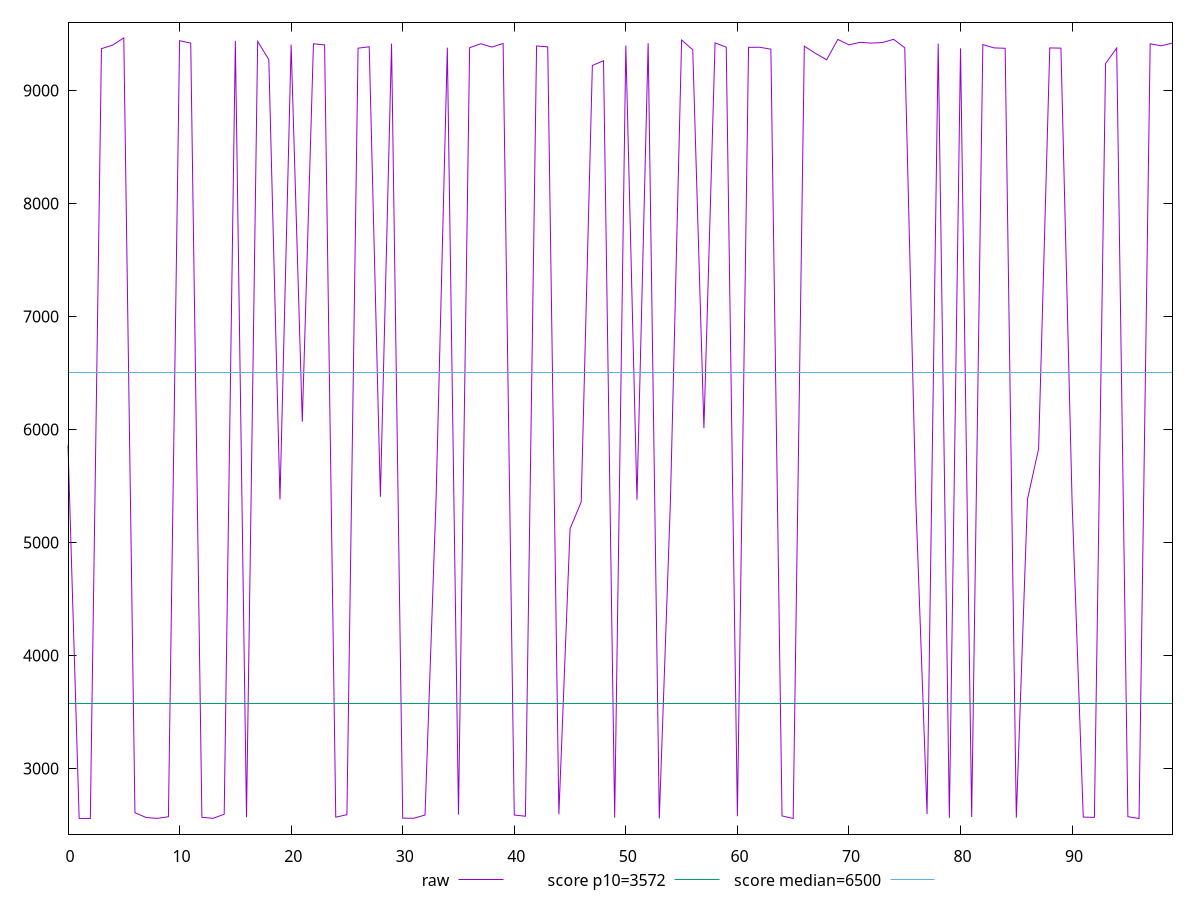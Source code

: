 reset

$raw <<EOF
0 5861.740499999998
1 2558.2239999999993
2 2558.588
3 9369.437600000001
4 9400.8582
5 9464.589000000002
6 2609.045
7 2566.8467
8 2558.8292
9 2573.422
10 9440.115399999999
11 9418.084
12 2568.058
13 2559.338
14 2595.386
15 9437.998
16 2569.3178999999996
17 9433.958999999999
18 9272.492999999999
19 5379.862999999999
20 9405.779
21 6068.0985
22 9412.5408
23 9402.5332
24 2569.317
25 2591.501
26 9373.675
27 9386.0284
28 5403.788000000002
29 9413.784
30 2561.044
31 2559.8266
32 2588.6299999999997
33 5411.812999999997
34 9378.190600000002
35 2592.2616000000003
36 9378.106000000002
37 9412.66
38 9383.360999999999
39 9415.5746
40 2588.4519999999998
41 2577.919
42 9393.275000000001
43 9385.45
44 2595.58
45 5120.708999999999
46 5359.288999999997
47 9220.874
48 9262.665
49 2565.338
50 9397.055
51 5378.309000000002
52 9417.471
53 2557.806
54 5374.995
55 9446.199999999999
56 9359.043200000002
57 6011.246999999999
58 9420.92
59 9382.667000000001
60 2578.495
61 9381.3072
62 9381.918
63 9364.783800000001
64 2580.8860000000004
65 2557.993
66 9391.2836
67 9327.857
68 9270.678999999998
69 9451.288
70 9402.992
71 9425.583999999999
72 9418.549799999999
73 9423.755599999999
74 9451.987000000001
75 9377.5222
76 5350.307999999997
77 2596.7756
78 9414.32
79 2563.74
80 9372.425
81 2570.995
82 9405.7418
83 9376.246
84 9372.891599999999
85 2564.7839999999997
86 5381.907000000001
87 5829.458500000001
88 9375.952999999998
89 9374.123
90 5362.190000000001
91 2570.326
92 2567.857
93 9237.457999999999
94 9375.407000000001
95 2574.182
96 2557.659
97 9412.600999999999
98 9394.752600000002
99 9418.682999999999
EOF

set key outside below
set xrange [0:99]
set yrange [2419.5204:9602.727600000002]
set trange [2419.5204:9602.727600000002]
set terminal svg size 640, 500 enhanced background rgb 'white'
set output "reports/report_00033_2021-03-01T14-23-16.841Z/first-cpu-idle/samples/astro-inner/raw/values.svg"

plot $raw title "raw" with line, \
     3572 title "score p10=3572", \
     6500 title "score median=6500"

reset
